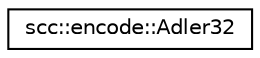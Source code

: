digraph "Graphical Class Hierarchy"
{
 // LATEX_PDF_SIZE
  edge [fontname="Helvetica",fontsize="10",labelfontname="Helvetica",labelfontsize="10"];
  node [fontname="Helvetica",fontsize="10",shape=record];
  rankdir="LR";
  Node0 [label="scc::encode::Adler32",height=0.2,width=0.4,color="black", fillcolor="white", style="filled",URL="$d1/da1/classscc_1_1encode_1_1Adler32.html",tooltip="Adler-32 checksum allowing rolling calculation."];
}
